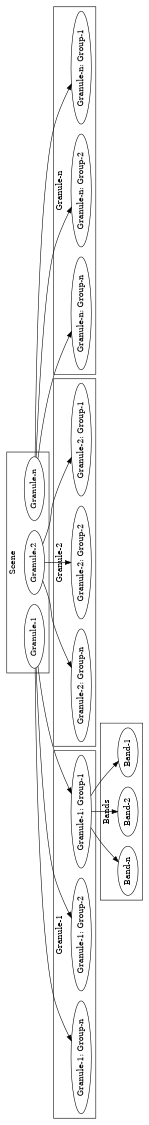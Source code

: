 digraph AcquisitionsContainer {
       orientation=landscape; size="7.5,7.5";
       
       subgraph cluster_0 { 
           label="Scene"
               "Granule-1";
               "Granule-2";
               "Granule-n";
       }
       subgraph cluster_1 {
           label="Granule-1"
             "Granule-1" -> "Granule-1: Group-1";
             "Granule-1" -> "Granule-1: Group-2";
             "Granule-1" -> "Granule-1: Group-n";
       }
       subgraph cluster_2 {
           label="Granule-2"
             "Granule-2" -> "Granule-2: Group-1";
             "Granule-2" -> "Granule-2: Group-2";
             "Granule-2" -> "Granule-2: Group-n";
       }
       subgraph cluster_3 {
           label="Granule-n"
             "Granule-n" -> "Granule-n: Group-1";
             "Granule-n" -> "Granule-n: Group-2";
             "Granule-n" -> "Granule-n: Group-n";
       }
       subgraph cluster_4 {
           label="Bands"
             "Granule-1: Group-1" -> "Band-1";
             "Granule-1: Group-1" -> "Band-2";
             "Granule-1: Group-1" -> "Band-n";
       }
}

